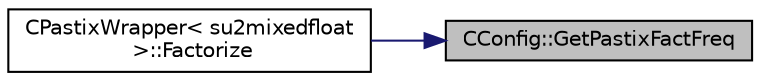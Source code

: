 digraph "CConfig::GetPastixFactFreq"
{
 // LATEX_PDF_SIZE
  edge [fontname="Helvetica",fontsize="10",labelfontname="Helvetica",labelfontsize="10"];
  node [fontname="Helvetica",fontsize="10",shape=record];
  rankdir="RL";
  Node1 [label="CConfig::GetPastixFactFreq",height=0.2,width=0.4,color="black", fillcolor="grey75", style="filled", fontcolor="black",tooltip="Get the desired factorization frequency for PaStiX."];
  Node1 -> Node2 [dir="back",color="midnightblue",fontsize="10",style="solid",fontname="Helvetica"];
  Node2 [label="CPastixWrapper\< su2mixedfloat\l \>::Factorize",height=0.2,width=0.4,color="black", fillcolor="white", style="filled",URL="$classCPastixWrapper.html#a46ac5616ba10248bd4b8251ead9a6cab",tooltip="Factorize matrix."];
}
